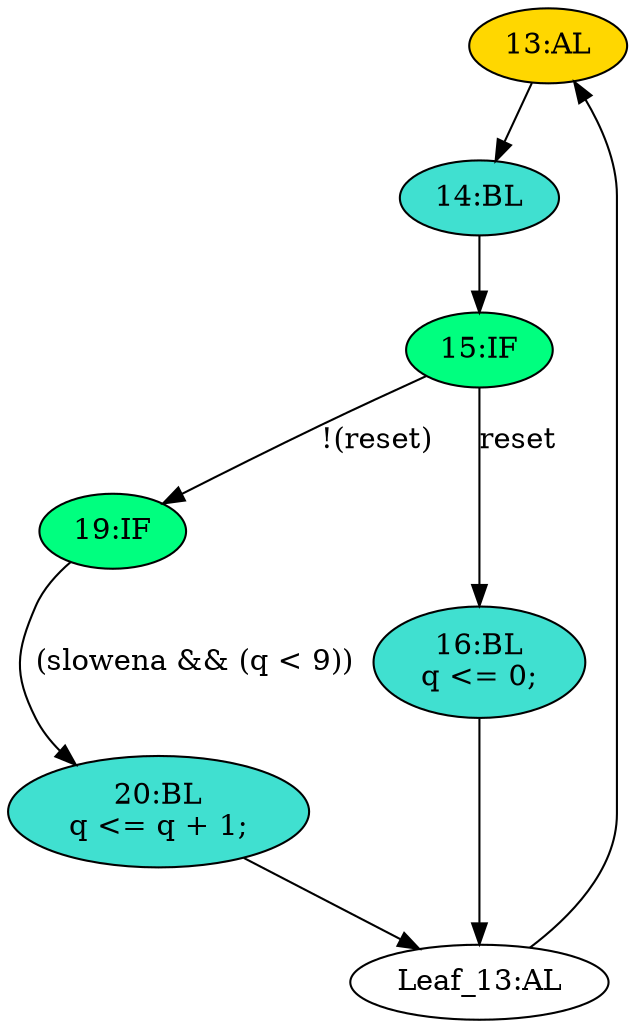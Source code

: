 strict digraph "compose( ,  )" {
	node [label="\N"];
	"13:AL"	[ast="<pyverilog.vparser.ast.Always object at 0x7fbfb9fb5390>",
		clk_sens=True,
		fillcolor=gold,
		label="13:AL",
		sens="['clk']",
		statements="[]",
		style=filled,
		typ=Always,
		use_var="['reset', 'q', 'slowena']"];
	"14:BL"	[ast="<pyverilog.vparser.ast.Block object at 0x7fbfb9fb50d0>",
		fillcolor=turquoise,
		label="14:BL",
		statements="[]",
		style=filled,
		typ=Block];
	"13:AL" -> "14:BL"	[cond="[]",
		lineno=None];
	"20:BL"	[ast="<pyverilog.vparser.ast.Block object at 0x7fbfb9f23610>",
		fillcolor=turquoise,
		label="20:BL
q <= q + 1;",
		statements="[<pyverilog.vparser.ast.NonblockingSubstitution object at 0x7fbfb9ecebd0>]",
		style=filled,
		typ=Block];
	"Leaf_13:AL"	[def_var="['q']",
		label="Leaf_13:AL"];
	"20:BL" -> "Leaf_13:AL"	[cond="[]",
		lineno=None];
	"19:IF"	[ast="<pyverilog.vparser.ast.IfStatement object at 0x7fbfb9f23210>",
		fillcolor=springgreen,
		label="19:IF",
		statements="[]",
		style=filled,
		typ=IfStatement];
	"19:IF" -> "20:BL"	[cond="['slowena', 'q']",
		label="(slowena && (q < 9))",
		lineno=19];
	"15:IF"	[ast="<pyverilog.vparser.ast.IfStatement object at 0x7fbfb9ed6bd0>",
		fillcolor=springgreen,
		label="15:IF",
		statements="[]",
		style=filled,
		typ=IfStatement];
	"15:IF" -> "19:IF"	[cond="['reset']",
		label="!(reset)",
		lineno=15];
	"16:BL"	[ast="<pyverilog.vparser.ast.Block object at 0x7fbfb9fb5410>",
		fillcolor=turquoise,
		label="16:BL
q <= 0;",
		statements="[<pyverilog.vparser.ast.NonblockingSubstitution object at 0x7fbfb9ed6810>]",
		style=filled,
		typ=Block];
	"15:IF" -> "16:BL"	[cond="['reset']",
		label=reset,
		lineno=15];
	"Leaf_13:AL" -> "13:AL";
	"14:BL" -> "15:IF"	[cond="[]",
		lineno=None];
	"16:BL" -> "Leaf_13:AL"	[cond="[]",
		lineno=None];
}
